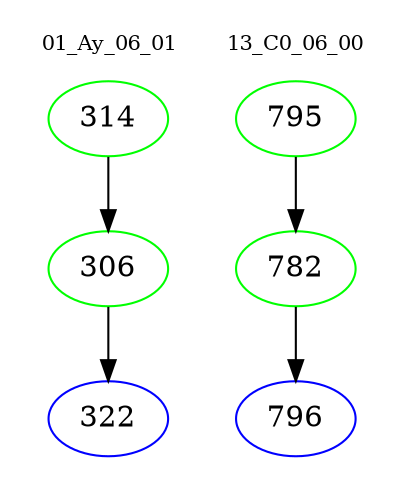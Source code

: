 digraph{
subgraph cluster_0 {
color = white
label = "01_Ay_06_01";
fontsize=10;
T0_314 [label="314", color="green"]
T0_314 -> T0_306 [color="black"]
T0_306 [label="306", color="green"]
T0_306 -> T0_322 [color="black"]
T0_322 [label="322", color="blue"]
}
subgraph cluster_1 {
color = white
label = "13_C0_06_00";
fontsize=10;
T1_795 [label="795", color="green"]
T1_795 -> T1_782 [color="black"]
T1_782 [label="782", color="green"]
T1_782 -> T1_796 [color="black"]
T1_796 [label="796", color="blue"]
}
}
